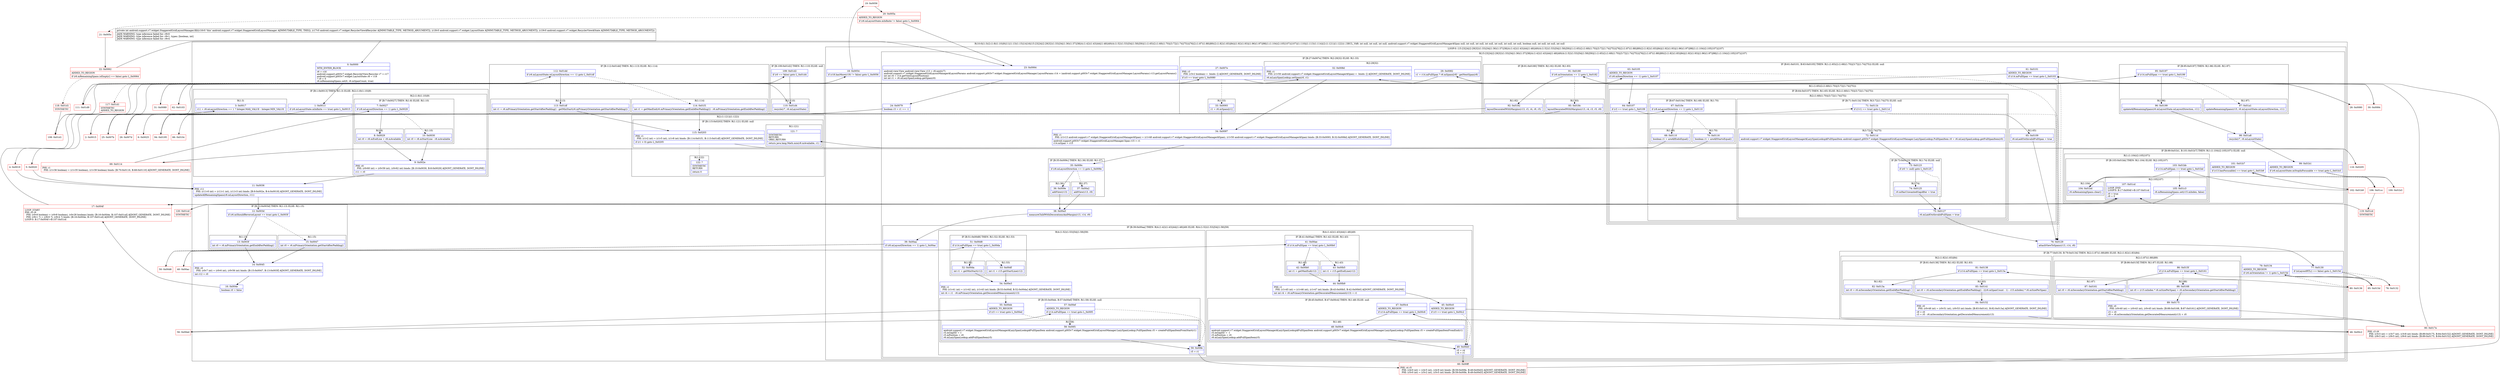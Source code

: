 digraph "CFG forandroid.support.v7.widget.StaggeredGridLayoutManager.fill(Landroid\/support\/v7\/widget\/RecyclerView$Recycler;Landroid\/support\/v7\/widget\/LayoutState;Landroid\/support\/v7\/widget\/RecyclerView$State;)I" {
subgraph cluster_Region_1416594981 {
label = "R(10:0|(1:3)(2:(1:8)(1:10)|9)|11|(1:13)(1:15)|14|16|(15:23|24|(2:29|32)(1:33)|34|(1:36)(1:37)|38|(4:(1:42)(1:43)|44|(1:48)|49)(4:(1:52)(1:53)|54|(1:58)|59)|(1:(1:65)(2:(1:68)(1:70)|(3:72|(1:74)|75)))|76|(2:(1:87)(1:88)|89)(2:(1:82)(1:83)|84)|(1:92)(1:93)|(1:96)(1:97)|98|(1:(1:104)(2:105|107))|107)|(1:110)|(1:113)(1:114)|(2:(1:121)|(1:122))) | DECL_VAR: int null, int null, int null, android.support.v7.widget.StaggeredGridLayoutManager$Span null, int null, int null, int null, int null, int null, int null, boolean null, int null, int null, int null\l";
node [shape=record,color=blue];
Node_0 [shape=record,label="{0\:\ 0x0000|MTH_ENTER_BLOCK\l|r6 = r16\landroid.support.p003v7.widget.RecyclerView.Recycler r7 = r17\landroid.support.p003v7.widget.LayoutState r8 = r18\l? r9 = 0\lr6.mRemainingSpans.set(0, r6.mSpanCount, true)\l}"];
subgraph cluster_IfRegion_1748049312 {
label = "IF [B:1:0x0013] THEN: R(1:3) ELSE: R(2:(1:8)(1:10)|9)";
node [shape=record,color=blue];
Node_1 [shape=record,label="{1\:\ 0x0013|if (r6.mLayoutState.mInfinite == true) goto L_0x0015\l}"];
subgraph cluster_Region_147759100 {
label = "R(1:3)";
node [shape=record,color=blue];
Node_3 [shape=record,label="{3\:\ 0x0017|r11 = r8.mLayoutDirection == 1 ? Integer.MAX_VALUE : Integer.MIN_VALUE\l}"];
}
subgraph cluster_Region_214902853 {
label = "R(2:(1:8)(1:10)|9)";
node [shape=record,color=blue];
subgraph cluster_IfRegion_548957806 {
label = "IF [B:7:0x0027] THEN: R(1:8) ELSE: R(1:10)";
node [shape=record,color=blue];
Node_7 [shape=record,label="{7\:\ 0x0027|if (r8.mLayoutDirection == 1) goto L_0x0029\l}"];
subgraph cluster_Region_507670696 {
label = "R(1:8)";
node [shape=record,color=blue];
Node_8 [shape=record,label="{8\:\ 0x0029|int r0 = r8.mEndLine + r8.mAvailable\l}"];
}
subgraph cluster_Region_38797565 {
label = "R(1:10)";
node [shape=record,color=blue];
Node_10 [shape=record,label="{10\:\ 0x0030|int r0 = r8.mStartLine \- r8.mAvailable\l}"];
}
}
Node_9 [shape=record,label="{9\:\ 0x002e|PHI: r0 \l  PHI: (r0v60 int) = (r0v59 int), (r0v62 int) binds: [B:10:0x0030, B:8:0x0029] A[DONT_GENERATE, DONT_INLINE]\l|r11 = r0\l}"];
}
}
Node_11 [shape=record,label="{11\:\ 0x0036|PHI: r11 \l  PHI: (r11v0 int) = (r11v1 int), (r11v3 int) binds: [B:9:0x002e, B:4:0x0019] A[DONT_GENERATE, DONT_INLINE]\l|updateAllRemainingSpans(r8.mLayoutDirection, r11)\l}"];
subgraph cluster_IfRegion_1368696228 {
label = "IF [B:12:0x003d] THEN: R(1:13) ELSE: R(1:15)";
node [shape=record,color=blue];
Node_12 [shape=record,label="{12\:\ 0x003d|if (r6.mShouldReverseLayout == true) goto L_0x003f\l}"];
subgraph cluster_Region_1771845276 {
label = "R(1:13)";
node [shape=record,color=blue];
Node_13 [shape=record,label="{13\:\ 0x003f|int r0 = r6.mPrimaryOrientation.getEndAfterPadding()\l}"];
}
subgraph cluster_Region_673142169 {
label = "R(1:15)";
node [shape=record,color=blue];
Node_15 [shape=record,label="{15\:\ 0x0047|int r0 = r6.mPrimaryOrientation.getStartAfterPadding()\l}"];
}
}
Node_14 [shape=record,label="{14\:\ 0x0045|PHI: r0 \l  PHI: (r0v7 int) = (r0v6 int), (r0v56 int) binds: [B:15:0x0047, B:13:0x003f] A[DONT_GENERATE, DONT_INLINE]\l|int r12 = r0\l}"];
Node_16 [shape=record,label="{16\:\ 0x004e|boolean r0 = false\l}"];
subgraph cluster_LoopRegion_1332639164 {
label = "LOOP:0: (15:23|24|(2:29|32)(1:33)|34|(1:36)(1:37)|38|(4:(1:42)(1:43)|44|(1:48)|49)(4:(1:52)(1:53)|54|(1:58)|59)|(1:(1:65)(2:(1:68)(1:70)|(3:72|(1:74)|75)))|76|(2:(1:87)(1:88)|89)(2:(1:82)(1:83)|84)|(1:92)(1:93)|(1:96)(1:97)|98|(1:(1:104)(2:105|107))|107)";
node [shape=record,color=blue];
Node_18 [shape=record,label="{18\:\ 0x0054|if (r18.hasMore(r19) != false) goto L_0x0056\l}"];
subgraph cluster_Region_469018127 {
label = "R(15:23|24|(2:29|32)(1:33)|34|(1:36)(1:37)|38|(4:(1:42)(1:43)|44|(1:48)|49)(4:(1:52)(1:53)|54|(1:58)|59)|(1:(1:65)(2:(1:68)(1:70)|(3:72|(1:74)|75)))|76|(2:(1:87)(1:88)|89)(2:(1:82)(1:83)|84)|(1:92)(1:93)|(1:96)(1:97)|98|(1:(1:104)(2:105|107))|107)";
node [shape=record,color=blue];
Node_23 [shape=record,label="{23\:\ 0x0064|android.view.View android.view.View r13 = r8.next(r7)\landroid.support.v7.widget.StaggeredGridLayoutManager$LayoutParams android.support.p003v7.widget.StaggeredGridLayoutManager.LayoutParams r14 = (android.support.p003v7.widget.StaggeredGridLayoutManager.LayoutParams) r13.getLayoutParams()\lint int r0 = r14.getViewLayoutPosition()\lint int r1 = r6.mLazySpanLookup.getSpan(r0)\l}"];
Node_24 [shape=record,label="{24\:\ 0x0079|boolean r3 = r1 == \-1\l}"];
subgraph cluster_IfRegion_966033789 {
label = "IF [B:27:0x007e] THEN: R(2:29|32) ELSE: R(1:33)";
node [shape=record,color=blue];
Node_27 [shape=record,label="{27\:\ 0x007e|PHI: r3 \l  PHI: (r3v2 boolean) =  binds: [] A[DONT_GENERATE, DONT_INLINE]\l|if (r3 == true) goto L_0x0080\l}"];
subgraph cluster_Region_2115849780 {
label = "R(2:29|32)";
node [shape=record,color=blue];
Node_29 [shape=record,label="{29\:\ 0x0082|r1 = r14.mFullSpan ? r6.mSpans[r9] : getNextSpan(r8)\l}"];
Node_32 [shape=record,label="{32\:\ 0x008d|PHI: r1 \l  PHI: (r1v50 android.support.v7.widget.StaggeredGridLayoutManager$Span) =  binds: [] A[DONT_GENERATE, DONT_INLINE]\l|r6.mLazySpanLookup.setSpan(r0, r1)\l}"];
}
subgraph cluster_Region_424955279 {
label = "R(1:33)";
node [shape=record,color=blue];
Node_33 [shape=record,label="{33\:\ 0x0093|r1 = r6.mSpans[r1]\l}"];
}
}
Node_34 [shape=record,label="{34\:\ 0x0097|PHI: r1 \l  PHI: (r1v13 android.support.v7.widget.StaggeredGridLayoutManager$Span) = (r1v48 android.support.v7.widget.StaggeredGridLayoutManager$Span), (r1v50 android.support.v7.widget.StaggeredGridLayoutManager$Span) binds: [B:33:0x0093, B:32:0x008d] A[DONT_GENERATE, DONT_INLINE]\l|android.support.p003v7.widget.StaggeredGridLayoutManager.Span r15 = r1\lr14.mSpan = r15\l}"];
subgraph cluster_IfRegion_490050695 {
label = "IF [B:35:0x009c] THEN: R(1:36) ELSE: R(1:37)";
node [shape=record,color=blue];
Node_35 [shape=record,label="{35\:\ 0x009c|if (r8.mLayoutDirection == 1) goto L_0x009e\l}"];
subgraph cluster_Region_1634691316 {
label = "R(1:36)";
node [shape=record,color=blue];
Node_36 [shape=record,label="{36\:\ 0x009e|addView(r13)\l}"];
}
subgraph cluster_Region_417348936 {
label = "R(1:37)";
node [shape=record,color=blue];
Node_37 [shape=record,label="{37\:\ 0x00a2|addView(r13, r9)\l}"];
}
}
Node_38 [shape=record,label="{38\:\ 0x00a5|measureChildWithDecorationsAndMargin(r13, r14, r9)\l}"];
subgraph cluster_IfRegion_285175993 {
label = "IF [B:39:0x00aa] THEN: R(4:(1:42)(1:43)|44|(1:48)|49) ELSE: R(4:(1:52)(1:53)|54|(1:58)|59)";
node [shape=record,color=blue];
Node_39 [shape=record,label="{39\:\ 0x00aa|if (r8.mLayoutDirection == 1) goto L_0x00ac\l}"];
subgraph cluster_Region_186348412 {
label = "R(4:(1:42)(1:43)|44|(1:48)|49)";
node [shape=record,color=blue];
subgraph cluster_IfRegion_132569179 {
label = "IF [B:41:0x00ae] THEN: R(1:42) ELSE: R(1:43)";
node [shape=record,color=blue];
Node_41 [shape=record,label="{41\:\ 0x00ae|if (r14.mFullSpan == true) goto L_0x00b0\l}"];
subgraph cluster_Region_1880050842 {
label = "R(1:42)";
node [shape=record,color=blue];
Node_42 [shape=record,label="{42\:\ 0x00b0|int r1 = getMaxEnd(r12)\l}"];
}
subgraph cluster_Region_91742174 {
label = "R(1:43)";
node [shape=record,color=blue];
Node_43 [shape=record,label="{43\:\ 0x00b5|int r1 = r15.getEndLine(r12)\l}"];
}
}
Node_44 [shape=record,label="{44\:\ 0x00b9|PHI: r1 \l  PHI: (r1v45 int) = (r1v46 int), (r1v47 int) binds: [B:43:0x00b5, B:42:0x00b0] A[DONT_GENERATE, DONT_INLINE]\l|int int r4 = r6.mPrimaryOrientation.getDecoratedMeasurement(r13) + r1\l}"];
subgraph cluster_IfRegion_1193802143 {
label = "IF [B:45:0x00c0, B:47:0x00c4] THEN: R(1:48) ELSE: null";
node [shape=record,color=blue];
Node_45 [shape=record,label="{45\:\ 0x00c0|ADDED_TO_REGION\l|if (r3 == true) goto L_0x00c2\l}"];
Node_47 [shape=record,label="{47\:\ 0x00c4|ADDED_TO_REGION\l|if (r14.mFullSpan == true) goto L_0x00c6\l}"];
subgraph cluster_Region_1549768695 {
label = "R(1:48)";
node [shape=record,color=blue];
Node_48 [shape=record,label="{48\:\ 0x00c6|android.support.v7.widget.StaggeredGridLayoutManager$LazySpanLookup$FullSpanItem android.support.p003v7.widget.StaggeredGridLayoutManager.LazySpanLookup.FullSpanItem r5 = createFullSpanItemFromEnd(r1)\lr5.mGapDir = \-1\lr5.mPosition = r0\lr6.mLazySpanLookup.addFullSpanItem(r5)\l}"];
}
}
Node_49 [shape=record,label="{49\:\ 0x00d3|r5 = r4\lr4 = r1\l}"];
}
subgraph cluster_Region_1326567685 {
label = "R(4:(1:52)(1:53)|54|(1:58)|59)";
node [shape=record,color=blue];
subgraph cluster_IfRegion_91246038 {
label = "IF [B:51:0x00d8] THEN: R(1:52) ELSE: R(1:53)";
node [shape=record,color=blue];
Node_51 [shape=record,label="{51\:\ 0x00d8|if (r14.mFullSpan == true) goto L_0x00da\l}"];
subgraph cluster_Region_1469510004 {
label = "R(1:52)";
node [shape=record,color=blue];
Node_52 [shape=record,label="{52\:\ 0x00da|int r1 = getMinStart(r12)\l}"];
}
subgraph cluster_Region_1597375948 {
label = "R(1:53)";
node [shape=record,color=blue];
Node_53 [shape=record,label="{53\:\ 0x00df|int r1 = r15.getStartLine(r12)\l}"];
}
}
Node_54 [shape=record,label="{54\:\ 0x00e3|PHI: r1 \l  PHI: (r1v41 int) = (r1v42 int), (r1v43 int) binds: [B:53:0x00df, B:52:0x00da] A[DONT_GENERATE, DONT_INLINE]\l|int r4 = r1 \- r6.mPrimaryOrientation.getDecoratedMeasurement(r13)\l}"];
subgraph cluster_IfRegion_182784005 {
label = "IF [B:55:0x00eb, B:57:0x00ef] THEN: R(1:58) ELSE: null";
node [shape=record,color=blue];
Node_55 [shape=record,label="{55\:\ 0x00eb|ADDED_TO_REGION\l|if (r3 == true) goto L_0x00ed\l}"];
Node_57 [shape=record,label="{57\:\ 0x00ef|ADDED_TO_REGION\l|if (r14.mFullSpan == true) goto L_0x00f1\l}"];
subgraph cluster_Region_19296470 {
label = "R(1:58)";
node [shape=record,color=blue];
Node_58 [shape=record,label="{58\:\ 0x00f1|android.support.v7.widget.StaggeredGridLayoutManager$LazySpanLookup$FullSpanItem android.support.p003v7.widget.StaggeredGridLayoutManager.LazySpanLookup.FullSpanItem r5 = createFullSpanItemFromStart(r1)\lr5.mGapDir = 1\lr5.mPosition = r0\lr6.mLazySpanLookup.addFullSpanItem(r5)\l}"];
}
}
Node_59 [shape=record,label="{59\:\ 0x00fe|r5 = r1\l}"];
}
}
subgraph cluster_IfRegion_304799155 {
label = "IF [B:61:0x0101, B:63:0x0105] THEN: R(1:(1:65)(2:(1:68)(1:70)|(3:72|(1:74)|75))) ELSE: null";
node [shape=record,color=blue];
Node_61 [shape=record,label="{61\:\ 0x0101|ADDED_TO_REGION\l|if (r14.mFullSpan == true) goto L_0x0103\l}"];
Node_63 [shape=record,label="{63\:\ 0x0105|ADDED_TO_REGION\l|if (r8.mItemDirection == \-1) goto L_0x0107\l}"];
subgraph cluster_Region_434690474 {
label = "R(1:(1:65)(2:(1:68)(1:70)|(3:72|(1:74)|75)))";
node [shape=record,color=blue];
subgraph cluster_IfRegion_185001561 {
label = "IF [B:64:0x0107] THEN: R(1:65) ELSE: R(2:(1:68)(1:70)|(3:72|(1:74)|75))";
node [shape=record,color=blue];
Node_64 [shape=record,label="{64\:\ 0x0107|if (r3 == true) goto L_0x0109\l}"];
subgraph cluster_Region_2035555114 {
label = "R(1:65)";
node [shape=record,color=blue];
Node_65 [shape=record,label="{65\:\ 0x0109|r6.mLaidOutInvalidFullSpan = true\l}"];
}
subgraph cluster_Region_219752481 {
label = "R(2:(1:68)(1:70)|(3:72|(1:74)|75))";
node [shape=record,color=blue];
subgraph cluster_IfRegion_114449708 {
label = "IF [B:67:0x010e] THEN: R(1:68) ELSE: R(1:70)";
node [shape=record,color=blue];
Node_67 [shape=record,label="{67\:\ 0x010e|if (r8.mLayoutDirection == 1) goto L_0x0110\l}"];
subgraph cluster_Region_902279871 {
label = "R(1:68)";
node [shape=record,color=blue];
Node_68 [shape=record,label="{68\:\ 0x0110|boolean r1 = areAllEndsEqual()\l}"];
}
subgraph cluster_Region_117395662 {
label = "R(1:70)";
node [shape=record,color=blue];
Node_70 [shape=record,label="{70\:\ 0x0116|boolean r1 = areAllStartsEqual()\l}"];
}
}
subgraph cluster_IfRegion_837185451 {
label = "IF [B:71:0x011b] THEN: R(3:72|(1:74)|75) ELSE: null";
node [shape=record,color=blue];
Node_71 [shape=record,label="{71\:\ 0x011b|if ((!r1) == true) goto L_0x011d\l}"];
subgraph cluster_Region_341052492 {
label = "R(3:72|(1:74)|75)";
node [shape=record,color=blue];
Node_72 [shape=record,label="{72\:\ 0x011d|android.support.v7.widget.StaggeredGridLayoutManager$LazySpanLookup$FullSpanItem android.support.p003v7.widget.StaggeredGridLayoutManager.LazySpanLookup.FullSpanItem r0 = r6.mLazySpanLookup.getFullSpanItem(r0)\l}"];
subgraph cluster_IfRegion_2059515215 {
label = "IF [B:73:0x0123] THEN: R(1:74) ELSE: null";
node [shape=record,color=blue];
Node_73 [shape=record,label="{73\:\ 0x0123|if (r0 != null) goto L_0x0125\l}"];
subgraph cluster_Region_527783671 {
label = "R(1:74)";
node [shape=record,color=blue];
Node_74 [shape=record,label="{74\:\ 0x0125|r0.mHasUnwantedGapAfter = true\l}"];
}
}
Node_75 [shape=record,label="{75\:\ 0x0127|r6.mLaidOutInvalidFullSpan = true\l}"];
}
}
}
}
}
}
Node_76 [shape=record,label="{76\:\ 0x0129|attachViewToSpans(r13, r14, r8)\l}"];
subgraph cluster_IfRegion_1855772084 {
label = "IF [B:77:0x0130, B:79:0x0134] THEN: R(2:(1:87)(1:88)|89) ELSE: R(2:(1:82)(1:83)|84)";
node [shape=record,color=blue];
Node_77 [shape=record,label="{77\:\ 0x0130|if (isLayoutRTL() == false) goto L_0x015d\l}"];
Node_79 [shape=record,label="{79\:\ 0x0134|ADDED_TO_REGION\l|if (r6.mOrientation != 1) goto L_0x015d\l}"];
subgraph cluster_Region_23298205 {
label = "R(2:(1:87)(1:88)|89)";
node [shape=record,color=blue];
subgraph cluster_IfRegion_997209346 {
label = "IF [B:86:0x015f] THEN: R(1:87) ELSE: R(1:88)";
node [shape=record,color=blue];
Node_86 [shape=record,label="{86\:\ 0x015f|if (r14.mFullSpan == true) goto L_0x0161\l}"];
subgraph cluster_Region_621631632 {
label = "R(1:87)";
node [shape=record,color=blue];
Node_87 [shape=record,label="{87\:\ 0x0161|int r0 = r6.mSecondaryOrientation.getStartAfterPadding()\l}"];
}
subgraph cluster_Region_1065663769 {
label = "R(1:88)";
node [shape=record,color=blue];
Node_88 [shape=record,label="{88\:\ 0x0168|int r0 = (r15.mIndex * r6.mSizePerSpan) + r6.mSecondaryOrientation.getStartAfterPadding()\l}"];
}
}
Node_89 [shape=record,label="{89\:\ 0x0175|PHI: r0 \l  PHI: (r0v40 int) = (r0v43 int), (r0v45 int) binds: [B:88:0x0168, B:87:0x0161] A[DONT_GENERATE, DONT_INLINE]\l|r3 = r0\lr9 = r6.mSecondaryOrientation.getDecoratedMeasurement(r13) + r0\l}"];
}
subgraph cluster_Region_458322061 {
label = "R(2:(1:82)(1:83)|84)";
node [shape=record,color=blue];
subgraph cluster_IfRegion_1139001586 {
label = "IF [B:81:0x0138] THEN: R(1:82) ELSE: R(1:83)";
node [shape=record,color=blue];
Node_81 [shape=record,label="{81\:\ 0x0138|if (r14.mFullSpan == true) goto L_0x013a\l}"];
subgraph cluster_Region_1073435997 {
label = "R(1:82)";
node [shape=record,color=blue];
Node_82 [shape=record,label="{82\:\ 0x013a|int r0 = r6.mSecondaryOrientation.getEndAfterPadding()\l}"];
}
subgraph cluster_Region_67610451 {
label = "R(1:83)";
node [shape=record,color=blue];
Node_83 [shape=record,label="{83\:\ 0x0141|int r0 = r6.mSecondaryOrientation.getEndAfterPadding() \- (((r6.mSpanCount \- 1) \- r15.mIndex) * r6.mSizePerSpan)\l}"];
}
}
Node_84 [shape=record,label="{84\:\ 0x0152|PHI: r0 \l  PHI: (r0v48 int) = (r0v51 int), (r0v53 int) binds: [B:83:0x0141, B:82:0x013a] A[DONT_GENERATE, DONT_INLINE]\l|r9 = r0\lr3 = r0 \- r6.mSecondaryOrientation.getDecoratedMeasurement(r13)\l}"];
}
}
subgraph cluster_IfRegion_935857670 {
label = "IF [B:91:0x0180] THEN: R(1:92) ELSE: R(1:93)";
node [shape=record,color=blue];
Node_91 [shape=record,label="{91\:\ 0x0180|if (r6.mOrientation == 1) goto L_0x0182\l}"];
subgraph cluster_Region_1266774024 {
label = "R(1:92)";
node [shape=record,color=blue];
Node_92 [shape=record,label="{92\:\ 0x0182|layoutDecoratedWithMargins(r13, r3, r4, r9, r5)\l}"];
}
subgraph cluster_Region_181995908 {
label = "R(1:93)";
node [shape=record,color=blue];
Node_93 [shape=record,label="{93\:\ 0x018c|layoutDecoratedWithMargins(r13, r4, r3, r5, r9)\l}"];
}
}
subgraph cluster_IfRegion_1157247909 {
label = "IF [B:95:0x0197] THEN: R(1:96) ELSE: R(1:97)";
node [shape=record,color=blue];
Node_95 [shape=record,label="{95\:\ 0x0197|if (r14.mFullSpan == true) goto L_0x0199\l}"];
subgraph cluster_Region_1943302398 {
label = "R(1:96)";
node [shape=record,color=blue];
Node_96 [shape=record,label="{96\:\ 0x0199|updateAllRemainingSpans(r6.mLayoutState.mLayoutDirection, r11)\l}"];
}
subgraph cluster_Region_419779015 {
label = "R(1:97)";
node [shape=record,color=blue];
Node_97 [shape=record,label="{97\:\ 0x01a1|updateRemainingSpans(r15, r6.mLayoutState.mLayoutDirection, r11)\l}"];
}
}
Node_98 [shape=record,label="{98\:\ 0x01a8|recycle(r7, r6.mLayoutState)\l}"];
subgraph cluster_IfRegion_388171562 {
label = "IF [B:99:0x01b1, B:101:0x01b7] THEN: R(1:(1:104)(2:105|107)) ELSE: null";
node [shape=record,color=blue];
Node_99 [shape=record,label="{99\:\ 0x01b1|ADDED_TO_REGION\l|if (r6.mLayoutState.mStopInFocusable == true) goto L_0x01b3\l}"];
Node_101 [shape=record,label="{101\:\ 0x01b7|ADDED_TO_REGION\l|if (r13.hasFocusable() == true) goto L_0x01b9\l}"];
subgraph cluster_Region_1909314072 {
label = "R(1:(1:104)(2:105|107))";
node [shape=record,color=blue];
subgraph cluster_IfRegion_1723692551 {
label = "IF [B:103:0x01bb] THEN: R(1:104) ELSE: R(2:105|107)";
node [shape=record,color=blue];
Node_103 [shape=record,label="{103\:\ 0x01bb|if (r14.mFullSpan == true) goto L_0x01bd\l}"];
subgraph cluster_Region_2046068960 {
label = "R(1:104)";
node [shape=record,color=blue];
Node_104 [shape=record,label="{104\:\ 0x01bd|r6.mRemainingSpans.clear()\l}"];
}
subgraph cluster_Region_1550033970 {
label = "R(2:105|107)";
node [shape=record,color=blue];
Node_105 [shape=record,label="{105\:\ 0x01c3|r6.mRemainingSpans.set(r15.mIndex, false)\l}"];
Node_107 [shape=record,label="{107\:\ 0x01cd|LOOP_END\lLOOP:0: B:17:0x004f\-\>B:107:0x01cd\l|r0 = true\lr9 = 0\l}"];
}
}
}
}
Node_107 [shape=record,label="{107\:\ 0x01cd|LOOP_END\lLOOP:0: B:17:0x004f\-\>B:107:0x01cd\l|r0 = true\lr9 = 0\l}"];
}
}
subgraph cluster_IfRegion_1440213292 {
label = "IF [B:109:0x01d2] THEN: R(1:110) ELSE: null";
node [shape=record,color=blue];
Node_109 [shape=record,label="{109\:\ 0x01d2|if (r0 == false) goto L_0x01d4\l}"];
subgraph cluster_Region_400653792 {
label = "R(1:110)";
node [shape=record,color=blue];
Node_110 [shape=record,label="{110\:\ 0x01d4|recycle(r7, r6.mLayoutState)\l}"];
}
}
subgraph cluster_IfRegion_238752230 {
label = "IF [B:112:0x01dd] THEN: R(1:113) ELSE: R(1:114)";
node [shape=record,color=blue];
Node_112 [shape=record,label="{112\:\ 0x01dd|if (r6.mLayoutState.mLayoutDirection == \-1) goto L_0x01df\l}"];
subgraph cluster_Region_236459166 {
label = "R(1:113)";
node [shape=record,color=blue];
Node_113 [shape=record,label="{113\:\ 0x01df|int r1 = r6.mPrimaryOrientation.getStartAfterPadding() \- getMinStart(r6.mPrimaryOrientation.getStartAfterPadding())\l}"];
}
subgraph cluster_Region_1860519271 {
label = "R(1:114)";
node [shape=record,color=blue];
Node_114 [shape=record,label="{114\:\ 0x01f1|int r1 = getMaxEnd(r6.mPrimaryOrientation.getEndAfterPadding()) \- r6.mPrimaryOrientation.getEndAfterPadding()\l}"];
}
}
subgraph cluster_Region_1589171039 {
label = "R(2:(1:121)|(1:122))";
node [shape=record,color=blue];
subgraph cluster_IfRegion_1098553218 {
label = "IF [B:115:0x0203] THEN: R(1:121) ELSE: null";
node [shape=record,color=blue];
Node_115 [shape=record,label="{115\:\ 0x0203|PHI: r1 \l  PHI: (r1v2 int) = (r1v5 int), (r1v8 int) binds: [B:114:0x01f1, B:113:0x01df] A[DONT_GENERATE, DONT_INLINE]\l|if (r1 \> 0) goto L_0x0205\l}"];
subgraph cluster_Region_930246877 {
label = "R(1:121)";
node [shape=record,color=blue];
Node_121 [shape=record,label="{121\:\ ?|SYNTHETIC\lRETURN\lORIG_RETURN\l|return java.lang.Math.min(r8.mAvailable, r1)\l}"];
}
}
subgraph cluster_Region_479507653 {
label = "R(1:122)";
node [shape=record,color=blue];
Node_122 [shape=record,label="{122\:\ ?|SYNTHETIC\lRETURN\l|return 0\l}"];
}
}
}
Node_2 [shape=record,color=red,label="{2\:\ 0x0015}"];
Node_4 [shape=record,color=red,label="{4\:\ 0x0019}"];
Node_5 [shape=record,color=red,label="{5\:\ 0x0020}"];
Node_6 [shape=record,color=red,label="{6\:\ 0x0025}"];
Node_17 [shape=record,color=red,label="{17\:\ 0x004f|LOOP_START\lPHI: r0 r9 \l  PHI: (r0v9 boolean) = (r0v8 boolean), (r0v28 boolean) binds: [B:16:0x004e, B:107:0x01cd] A[DONT_GENERATE, DONT_INLINE]\l  PHI: (r9v1 ?) = (r9v0 ?), (r9v4 ?) binds: [B:16:0x004e, B:107:0x01cd] A[DONT_GENERATE, DONT_INLINE]\lLOOP:0: B:17:0x004f\-\>B:107:0x01cd\l}"];
Node_19 [shape=record,color=red,label="{19\:\ 0x0056}"];
Node_20 [shape=record,color=red,label="{20\:\ 0x005a|ADDED_TO_REGION\l|if (r6.mLayoutState.mInfinite != false) goto L_0x0064\l}"];
Node_21 [shape=record,color=red,label="{21\:\ 0x005c}"];
Node_22 [shape=record,color=red,label="{22\:\ 0x0062|ADDED_TO_REGION\l|if (r6.mRemainingSpans.isEmpty() == false) goto L_0x0064\l}"];
Node_25 [shape=record,color=red,label="{25\:\ 0x007b}"];
Node_26 [shape=record,color=red,label="{26\:\ 0x007d}"];
Node_28 [shape=record,color=red,label="{28\:\ 0x0080}"];
Node_30 [shape=record,color=red,label="{30\:\ 0x0084}"];
Node_31 [shape=record,color=red,label="{31\:\ 0x0089}"];
Node_40 [shape=record,color=red,label="{40\:\ 0x00ac}"];
Node_46 [shape=record,color=red,label="{46\:\ 0x00c2}"];
Node_50 [shape=record,color=red,label="{50\:\ 0x00d6}"];
Node_56 [shape=record,color=red,label="{56\:\ 0x00ed}"];
Node_60 [shape=record,color=red,label="{60\:\ 0x00ff|PHI: r4 r5 \l  PHI: (r4v0 int) = (r4v5 int), (r4v9 int) binds: [B:59:0x00fe, B:49:0x00d3] A[DONT_GENERATE, DONT_INLINE]\l  PHI: (r5v0 int) = (r5v2 int), (r5v5 int) binds: [B:59:0x00fe, B:49:0x00d3] A[DONT_GENERATE, DONT_INLINE]\l}"];
Node_62 [shape=record,color=red,label="{62\:\ 0x0103}"];
Node_66 [shape=record,color=red,label="{66\:\ 0x010c}"];
Node_69 [shape=record,color=red,label="{69\:\ 0x0114|PHI: r1 \l  PHI: (r1v36 boolean) = (r1v35 boolean), (r1v39 boolean) binds: [B:70:0x0116, B:68:0x0110] A[DONT_GENERATE, DONT_INLINE]\l}"];
Node_78 [shape=record,color=red,label="{78\:\ 0x0132}"];
Node_80 [shape=record,color=red,label="{80\:\ 0x0136}"];
Node_85 [shape=record,color=red,label="{85\:\ 0x015d}"];
Node_90 [shape=record,color=red,label="{90\:\ 0x017e|PHI: r3 r9 \l  PHI: (r3v3 int) = (r3v7 int), (r3v8 int) binds: [B:89:0x0175, B:84:0x0152] A[DONT_GENERATE, DONT_INLINE]\l  PHI: (r9v3 int) = (r9v5 int), (r9v6 int) binds: [B:89:0x0175, B:84:0x0152] A[DONT_GENERATE, DONT_INLINE]\l}"];
Node_94 [shape=record,color=red,label="{94\:\ 0x0195}"];
Node_100 [shape=record,color=red,label="{100\:\ 0x01b3}"];
Node_102 [shape=record,color=red,label="{102\:\ 0x01b9}"];
Node_106 [shape=record,color=red,label="{106\:\ 0x01cc}"];
Node_108 [shape=record,color=red,label="{108\:\ 0x01d1}"];
Node_111 [shape=record,color=red,label="{111\:\ 0x01d9}"];
Node_116 [shape=record,color=red,label="{116\:\ 0x0205}"];
Node_117 [shape=record,color=red,label="{117\:\ 0x01d1|SYNTHETIC\lADDED_TO_REGION\l}"];
Node_118 [shape=record,color=red,label="{118\:\ 0x01d1|SYNTHETIC\l}"];
Node_119 [shape=record,color=red,label="{119\:\ 0x01cd|SYNTHETIC\l}"];
Node_120 [shape=record,color=red,label="{120\:\ 0x01cd|SYNTHETIC\l}"];
MethodNode[shape=record,label="{private int android.support.v7.widget.StaggeredGridLayoutManager.fill((r16v0 'this' android.support.v7.widget.StaggeredGridLayoutManager A[IMMUTABLE_TYPE, THIS]), (r17v0 android.support.v7.widget.RecyclerView$Recycler A[IMMUTABLE_TYPE, METHOD_ARGUMENT]), (r18v0 android.support.v7.widget.LayoutState A[IMMUTABLE_TYPE, METHOD_ARGUMENT]), (r19v0 android.support.v7.widget.RecyclerView$State A[IMMUTABLE_TYPE, METHOD_ARGUMENT]))  | JADX WARNING: type inference failed for: r9v0\lJADX WARNING: type inference failed for: r9v1, types: [boolean, int]\lJADX WARNING: type inference failed for: r9v4\l}"];
MethodNode -> Node_0;
Node_0 -> Node_1;
Node_1 -> Node_2;
Node_1 -> Node_6[style=dashed];
Node_3 -> Node_4;
Node_3 -> Node_5;
Node_7 -> Node_8;
Node_7 -> Node_10[style=dashed];
Node_8 -> Node_9;
Node_10 -> Node_9;
Node_9 -> Node_11;
Node_11 -> Node_12;
Node_12 -> Node_13;
Node_12 -> Node_15[style=dashed];
Node_13 -> Node_14;
Node_15 -> Node_14;
Node_14 -> Node_16;
Node_16 -> Node_17;
Node_18 -> Node_19;
Node_18 -> Node_117[style=dashed];
Node_23 -> Node_24;
Node_24 -> Node_25;
Node_24 -> Node_26;
Node_27 -> Node_28;
Node_27 -> Node_33[style=dashed];
Node_29 -> Node_30;
Node_29 -> Node_31;
Node_32 -> Node_34;
Node_33 -> Node_34;
Node_34 -> Node_35;
Node_35 -> Node_36;
Node_35 -> Node_37[style=dashed];
Node_36 -> Node_38;
Node_37 -> Node_38;
Node_38 -> Node_39;
Node_39 -> Node_40;
Node_39 -> Node_50[style=dashed];
Node_41 -> Node_42;
Node_41 -> Node_43[style=dashed];
Node_42 -> Node_44;
Node_43 -> Node_44;
Node_44 -> Node_45;
Node_45 -> Node_46;
Node_45 -> Node_49[style=dashed];
Node_47 -> Node_48;
Node_47 -> Node_49[style=dashed];
Node_48 -> Node_49;
Node_49 -> Node_60;
Node_51 -> Node_52;
Node_51 -> Node_53[style=dashed];
Node_52 -> Node_54;
Node_53 -> Node_54;
Node_54 -> Node_55;
Node_55 -> Node_56;
Node_55 -> Node_59[style=dashed];
Node_57 -> Node_58;
Node_57 -> Node_59[style=dashed];
Node_58 -> Node_59;
Node_59 -> Node_60;
Node_61 -> Node_62;
Node_61 -> Node_76[style=dashed];
Node_63 -> Node_64;
Node_63 -> Node_76[style=dashed];
Node_64 -> Node_65;
Node_64 -> Node_66[style=dashed];
Node_65 -> Node_76;
Node_67 -> Node_68;
Node_67 -> Node_70[style=dashed];
Node_68 -> Node_69;
Node_70 -> Node_69;
Node_71 -> Node_72;
Node_71 -> Node_76[style=dashed];
Node_72 -> Node_73;
Node_73 -> Node_74;
Node_73 -> Node_75[style=dashed];
Node_74 -> Node_75;
Node_75 -> Node_76;
Node_76 -> Node_77;
Node_77 -> Node_78[style=dashed];
Node_77 -> Node_85;
Node_79 -> Node_80[style=dashed];
Node_79 -> Node_85;
Node_86 -> Node_87;
Node_86 -> Node_88[style=dashed];
Node_87 -> Node_89;
Node_88 -> Node_89;
Node_89 -> Node_90;
Node_81 -> Node_82;
Node_81 -> Node_83[style=dashed];
Node_82 -> Node_84;
Node_83 -> Node_84;
Node_84 -> Node_90;
Node_91 -> Node_92;
Node_91 -> Node_93[style=dashed];
Node_92 -> Node_94;
Node_93 -> Node_94;
Node_95 -> Node_96;
Node_95 -> Node_97[style=dashed];
Node_96 -> Node_98;
Node_97 -> Node_98;
Node_98 -> Node_99;
Node_99 -> Node_100;
Node_99 -> Node_106[style=dashed];
Node_101 -> Node_102;
Node_101 -> Node_106[style=dashed];
Node_103 -> Node_104;
Node_103 -> Node_105[style=dashed];
Node_104 -> Node_106;
Node_105 -> Node_120;
Node_107 -> Node_17;
Node_107 -> Node_17;
Node_109 -> Node_110;
Node_109 -> Node_111[style=dashed];
Node_110 -> Node_111;
Node_112 -> Node_113;
Node_112 -> Node_114[style=dashed];
Node_113 -> Node_115;
Node_114 -> Node_115;
Node_115 -> Node_116;
Node_115 -> Node_122[style=dashed];
Node_2 -> Node_3;
Node_4 -> Node_11;
Node_5 -> Node_11;
Node_6 -> Node_7;
Node_17 -> Node_18;
Node_19 -> Node_20;
Node_20 -> Node_21[style=dashed];
Node_20 -> Node_23;
Node_21 -> Node_22;
Node_22 -> Node_23;
Node_22 -> Node_118[style=dashed];
Node_25 -> Node_27;
Node_26 -> Node_27;
Node_28 -> Node_29;
Node_30 -> Node_32;
Node_31 -> Node_32;
Node_40 -> Node_41;
Node_46 -> Node_47;
Node_50 -> Node_51;
Node_56 -> Node_57;
Node_60 -> Node_61;
Node_62 -> Node_63;
Node_66 -> Node_67;
Node_69 -> Node_71;
Node_78 -> Node_79;
Node_80 -> Node_81;
Node_85 -> Node_86;
Node_90 -> Node_91;
Node_94 -> Node_95;
Node_100 -> Node_101;
Node_102 -> Node_103;
Node_106 -> Node_119;
Node_108 -> Node_109;
Node_111 -> Node_112;
Node_116 -> Node_121;
Node_117 -> Node_108;
Node_118 -> Node_108;
Node_119 -> Node_107;
Node_120 -> Node_107;
}

